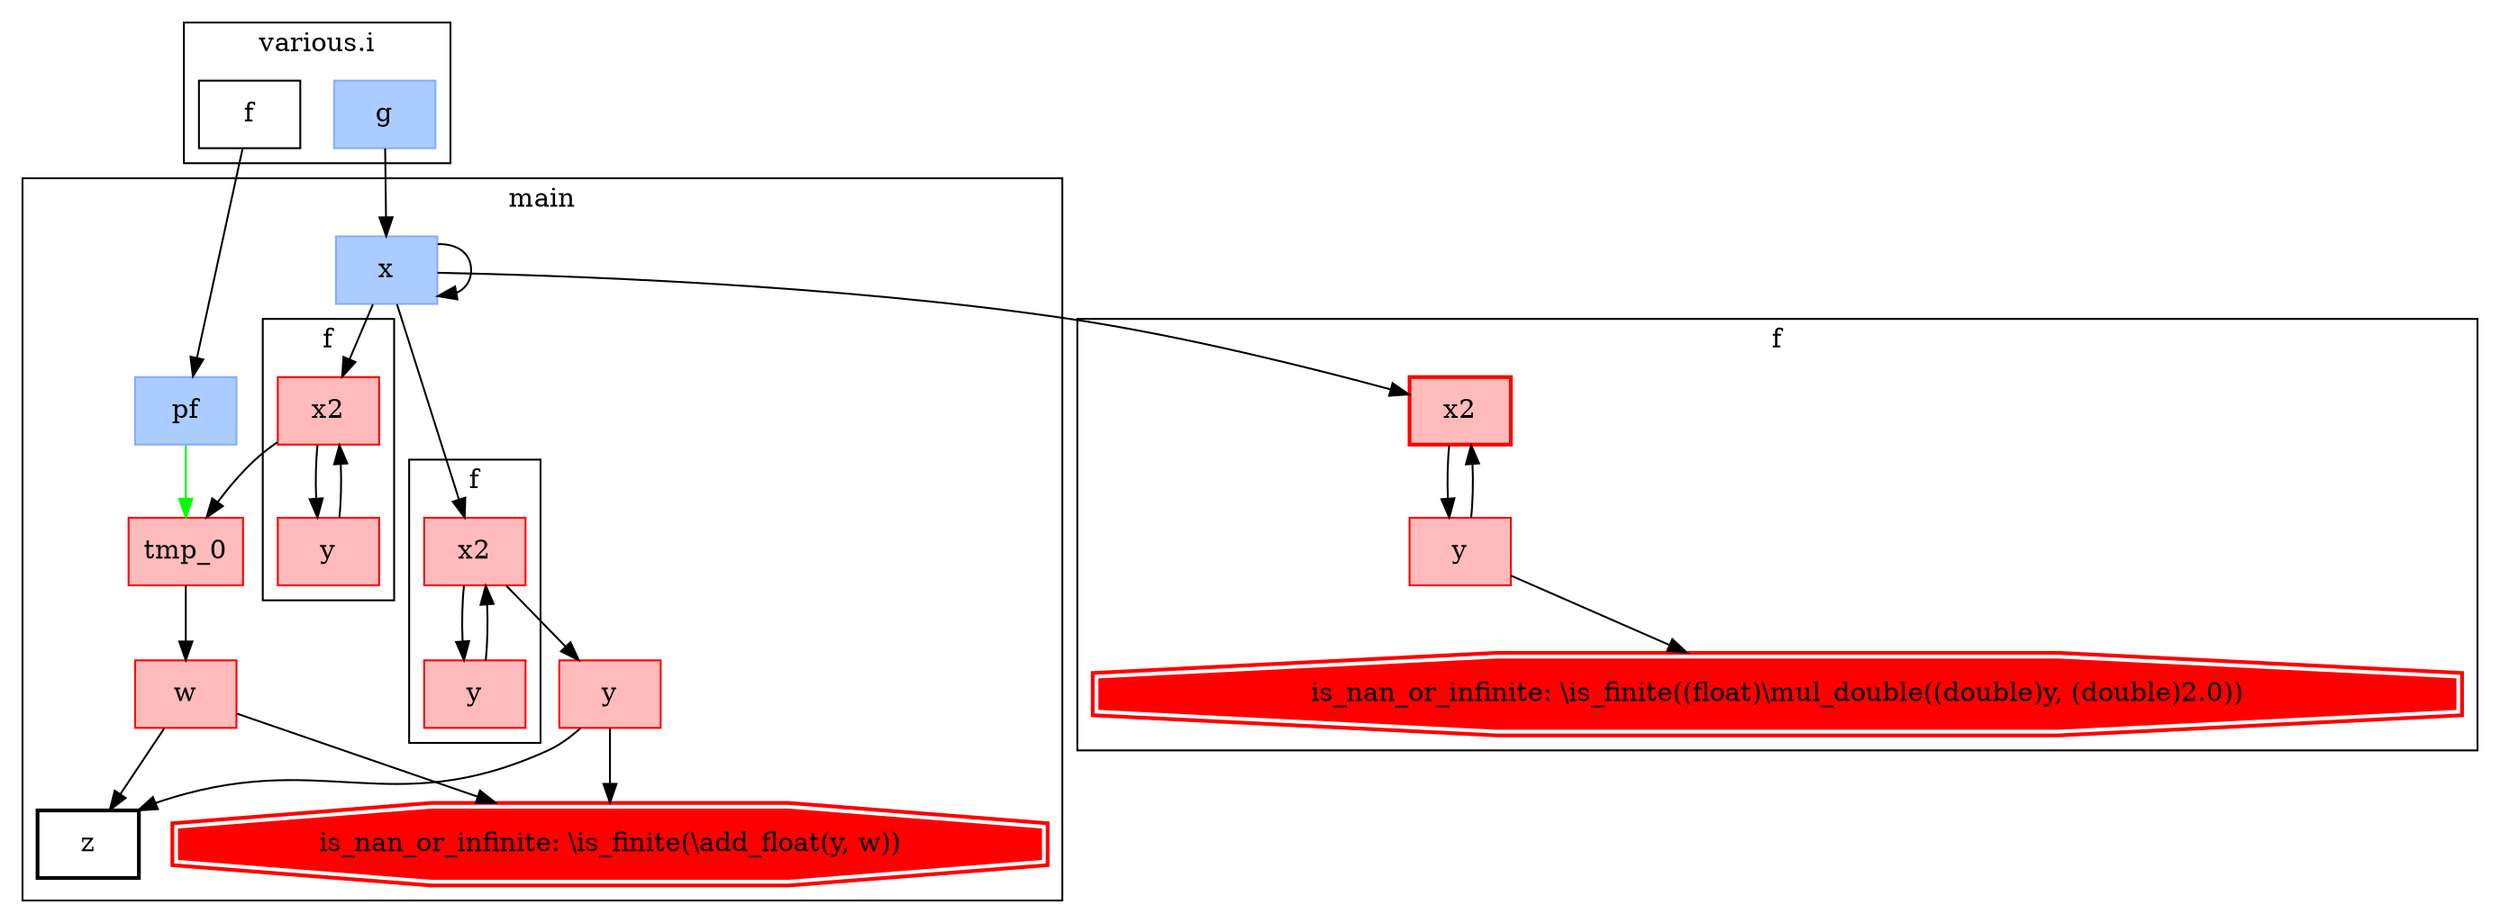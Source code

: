 digraph G {
  cp2 [label=<x2>, shape=box, fillcolor="#FFBBBB", color="#FF0000",
       style="filled,bold", ];
  cp3 [label=<x>, shape=box, fillcolor="#AACCFF", color="#88AAFF",
       style="filled", ];
  cp5 [label=<y>, shape=box, fillcolor="#FFBBBB", color="#FF0000",
       style="filled", ];
  cp8 [label=<g>, shape=box, fillcolor="#AACCFF", color="#88AAFF",
       style="filled", ];
  cp11 [label=<z>, shape=box, style="bold", ];
  cp12 [label=<y>, shape=box, fillcolor="#FFBBBB", color="#FF0000",
        style="filled", ];
  cp14 [label=<w>, shape=box, fillcolor="#FFBBBB", color="#FF0000",
        style="filled", ];
  cp16 [label=<x2>, shape=box, fillcolor="#FFBBBB", color="#FF0000",
        style="filled", ];
  cp18 [label=<tmp_0>, shape=box, fillcolor="#FFBBBB", color="#FF0000",
        style="filled", ];
  cp21 [label=<y>, shape=box, fillcolor="#FFBBBB", color="#FF0000",
        style="filled", ];
  cp23 [label=<pf>, shape=box, fillcolor="#AACCFF", color="#88AAFF",
        style="filled", ];
  cp25 [label=<x2>, shape=box, fillcolor="#FFBBBB", color="#FF0000",
        style="filled", ];
  cp28 [label=<f>, shape=box, ];
  cp31 [label=<y>, shape=box, fillcolor="#FFBBBB", color="#FF0000",
        style="filled", ];
  cp34 [label=<is_nan_or_infinite: \is_finite((float)\mul_double((double)y, (double)2.0))>,
        fillcolor="#FF0000", color="#FF0000", shape=doubleoctagon,
        style="filled,bold,bold", ];
  cp36 [label=<is_nan_or_infinite: \is_finite(\add_float(y, w))>,
        fillcolor="#FF0000", color="#FF0000", shape=doubleoctagon,
        style="filled,bold,bold", ];
  
  subgraph cluster_cs_1 { label=<f>; cp34;cp5;cp2;
     };
  subgraph cluster_cs_2 { label=<main>; cp36;cp23;cp18;cp14;cp12;cp11;cp3;
    subgraph cluster_cs_3 { label=<f>; cp21;cp16;
       };
    subgraph cluster_cs_4 { label=<f>; cp31;cp25;
       };
     };
  subgraph cluster_file_1 { label=<various.i>; cp28;cp8;
     };
  
  cp2 -> cp5;
  cp3 -> cp2;
  cp3 -> cp3;
  cp3 -> cp16;
  cp3 -> cp25;
  cp5 -> cp2;
  cp5 -> cp34;
  cp8 -> cp3;
  cp12 -> cp11;
  cp12 -> cp36;
  cp14 -> cp11;
  cp14 -> cp36;
  cp16 -> cp12;
  cp16 -> cp21;
  cp18 -> cp14;
  cp21 -> cp16;
  cp23 -> cp18 [color="#00FF00", ];
  cp25 -> cp18;
  cp25 -> cp31;
  cp28 -> cp23;
  cp31 -> cp25;
  
  }